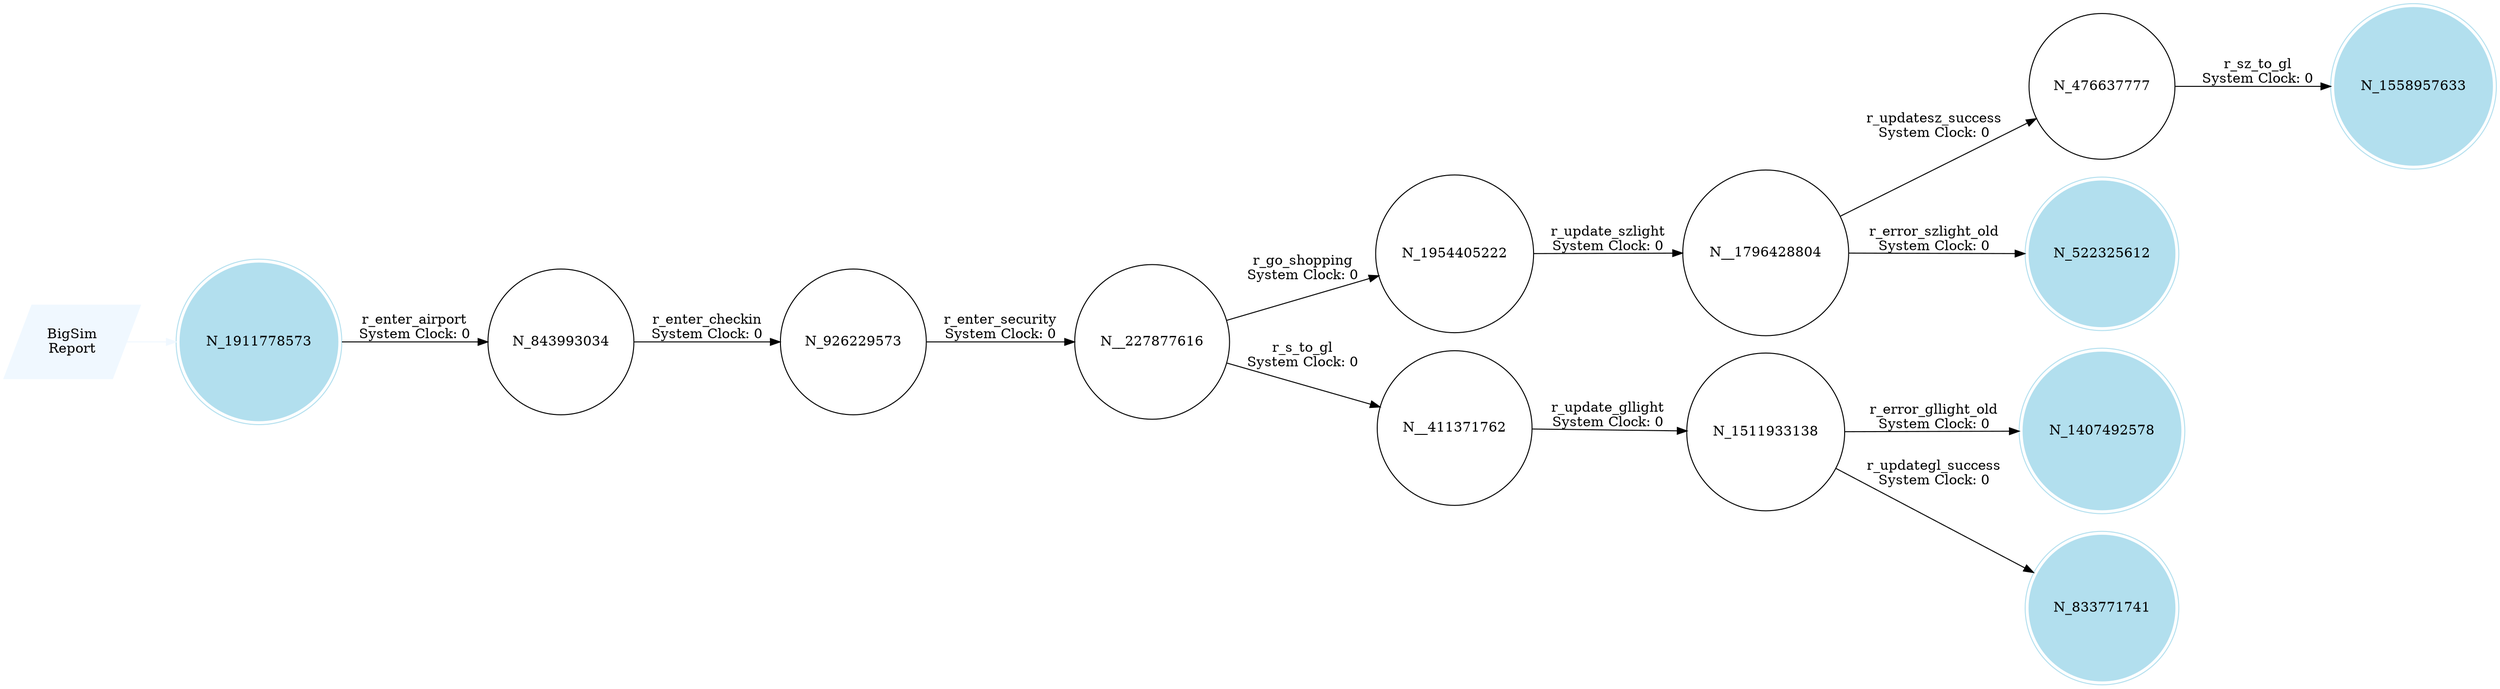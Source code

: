 digraph reaction_graph {
   rankdir=LR;
   Node [shape = circle];
   BigSim_Report [shape = parallelogram color = aliceblue style=filled label="BigSim
Report"];
BigSim_Report -> N_1911778573[color = aliceblue label = ""];
 N_1911778573
 [shape=circle, color=lightblue2, style=filled];
N_1954405222[ label="N_1954405222"];
 N_1954405222 -> N__1796428804[ label = "r_update_szlight
System Clock: 0"];
N_926229573[ label="N_926229573"];
 N_926229573 -> N__227877616[ label = "r_enter_security
System Clock: 0"];
N__411371762[ label="N__411371762"];
 N__411371762 -> N_1511933138[ label = "r_update_gllight
System Clock: 0"];
N_476637777[ label="N_476637777"];
 N_476637777 -> N_1558957633[ label = "r_sz_to_gl
System Clock: 0"];
N__227877616[ label="N__227877616"];
 N__227877616 -> N__411371762[ label = "r_s_to_gl
System Clock: 0"];
 N__227877616 -> N_1954405222[ label = "r_go_shopping
System Clock: 0"];
N__1796428804[ label="N__1796428804"];
 N__1796428804 -> N_476637777[ label = "r_updatesz_success
System Clock: 0"];
 N__1796428804 -> N_522325612[ label = "r_error_szlight_old
System Clock: 0"];
N_1407492578[ shape = doublecircle, color=lightblue2, style=filled, label="N_1407492578"];
N_1558957633[ shape = doublecircle, color=lightblue2, style=filled, label="N_1558957633"];
N_1511933138[ label="N_1511933138"];
 N_1511933138 -> N_1407492578[ label = "r_error_gllight_old
System Clock: 0"];
 N_1511933138 -> N_833771741[ label = "r_updategl_success
System Clock: 0"];
N_1911778573[ shape = doublecircle, color=lightblue2, style=filled, label="N_1911778573"];
 N_1911778573 -> N_843993034[ label = "r_enter_airport
System Clock: 0"];
N_843993034[ label="N_843993034"];
 N_843993034 -> N_926229573[ label = "r_enter_checkin
System Clock: 0"];
N_833771741[ shape = doublecircle, color=lightblue2, style=filled, label="N_833771741"];
N_522325612[ shape = doublecircle, color=lightblue2, style=filled, label="N_522325612"];
}

